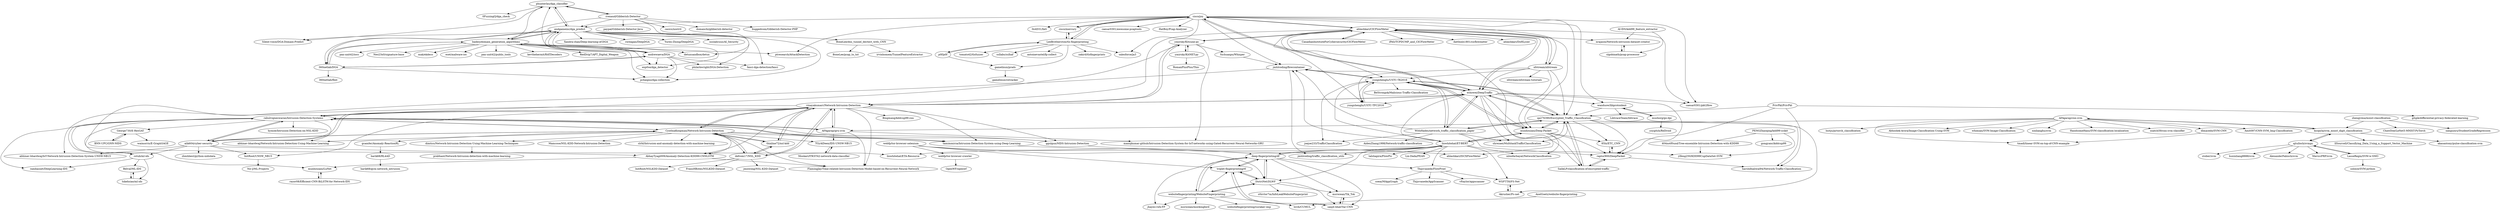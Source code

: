 digraph G {
"phunterlau/dga_classifier" -> "endgameinc/dga_predict"
"phunterlau/dga_classifier" -> "Silent-voice/DGA-Domain-Predict"
"phunterlau/dga_classifier" -> "0FuzzingQ/dga_check"
"phunterlau/dga_classifier" -> "rrenaud/Gibberish-Detector"
"baderj/domain_generation_algorithms" -> "endgameinc/dga_predict"
"baderj/domain_generation_algorithms" -> "andrewaeva/DGA"
"baderj/domain_generation_algorithms" -> "360netlab/DGA"
"baderj/domain_generation_algorithms" -> "pchaigno/dga-collection"
"baderj/domain_generation_algorithms" -> "phunterlau/dga_classifier"
"baderj/domain_generation_algorithms" -> "RedDrip7/APT_Digital_Weapon" ["e"=1]
"baderj/domain_generation_algorithms" -> "pan-unit42/iocs" ["e"=1]
"baderj/domain_generation_algorithms" -> "Neo23x0/signature-base" ["e"=1]
"baderj/domain_generation_algorithms" -> "exp0se/dga_detector"
"baderj/domain_generation_algorithms" -> "ptresearch/AttackDetection" ["e"=1]
"baderj/domain_generation_algorithms" -> "mak/ekdeco"
"baderj/domain_generation_algorithms" -> "eset/malware-ioc" ["e"=1]
"baderj/domain_generation_algorithms" -> "detuxsandbox/detux" ["e"=1]
"baderj/domain_generation_algorithms" -> "pan-unit42/public_tools" ["e"=1]
"baderj/domain_generation_algorithms" -> "kevthehermit/RATDecoders" ["e"=1]
"ymirsky/Kitsune-py" -> "ymirsky/KitNET-py"
"ymirsky/Kitsune-py" -> "fuchuanpu/Whisper"
"ymirsky/Kitsune-py" -> "vinayakumarr/Network-Intrusion-Detection"
"ymirsky/Kitsune-py" -> "ahlashkari/CICFlowMeter"
"ymirsky/Kitsune-py" -> "manojkumar-github/Intrusion-Detection-System-for-IoT-networks-using-Gated-Recurrent-Neural-Networks-GRU"
"ymirsky/Kitsune-py" -> "rahulvigneswaran/Intrusion-Detection-Systems"
"deep-fingerprinting/df" -> "triplet-fingerprinting/tf"
"deep-fingerprinting/df" -> "websitefingerprinting/WebsiteFingerprinting"
"deep-fingerprinting/df" -> "sanjit-bhat/Var-CNN"
"deep-fingerprinting/df" -> "DistriNet/DLWF"
"deep-fingerprinting/df" -> "jhayes14/k-FP"
"deep-fingerprinting/df" -> "msrocean/Tik_Tok"
"deep-fingerprinting/df" -> "linwhitehat/ET-BERT"
"deep-fingerprinting/df" -> "Thijsvanede/FlowPrint"
"echowei/DeepTraffic" -> "yungshenglu/USTC-TK2016"
"echowei/DeepTraffic" -> "qa276390/Encrypted_Traffic_Classification"
"echowei/DeepTraffic" -> "WithHades/network_traffic_classification_paper"
"echowei/DeepTraffic" -> "yungshenglu/USTC-TFC2016"
"echowei/DeepTraffic" -> "munhouiani/Deep-Packet"
"echowei/DeepTraffic" -> "jmhIcoding/flowcontainer"
"echowei/DeepTraffic" -> "ahlashkari/CICFlowMeter"
"echowei/DeepTraffic" -> "vinayakumarr/Network-Intrusion-Detection"
"echowei/DeepTraffic" -> "SalikLP/classification-of-encrypted-traffic"
"echowei/DeepTraffic" -> "shrezaei/MultitaskTrafficClassification"
"echowei/DeepTraffic" -> "cisco/joy"
"echowei/DeepTraffic" -> "caesar0301/pkt2flow"
"echowei/DeepTraffic" -> "linwhitehat/ET-BERT"
"echowei/DeepTraffic" -> "raptor900/DeepPacket"
"echowei/DeepTraffic" -> "wanduow/libprotoident"
"webfp/tor-browser-selenium" -> "webfp/tor-browser-crawler"
"webfp/tor-browser-selenium" -> "DistriNet/DLWF"
"webfp/tor-browser-selenium" -> "deep-fingerprinting/df"
"webfp/tor-browser-selenium" -> "triplet-fingerprinting/tf"
"cisco/joy" -> "cisco/mercury"
"cisco/joy" -> "echowei/DeepTraffic"
"cisco/joy" -> "ahlashkari/CICFlowMeter"
"cisco/joy" -> "qa276390/Encrypted_Traffic_Classification"
"cisco/joy" -> "LeeBrotherston/tls-fingerprinting"
"cisco/joy" -> "salesforce/ja3" ["e"=1]
"cisco/joy" -> "ptresearch/AttackDetection" ["e"=1]
"cisco/joy" -> "caesar0301/pkt2flow"
"cisco/joy" -> "endgameinc/dga_predict"
"cisco/joy" -> "0x4D31/fatt" ["e"=1]
"cisco/joy" -> "caesar0301/awesome-pcaptools" ["e"=1]
"cisco/joy" -> "wanduow/libprotoident"
"cisco/joy" -> "HatBoy/Pcap-Analyzer" ["e"=1]
"cisco/joy" -> "jmhIcoding/flowcontainer"
"cisco/joy" -> "nfstream/nfstream"
"zhengyima/mnist-classification" -> "ChawDoe/LeNet5-MNIST-PyTorch"
"zhengyima/mnist-classification" -> "ksopyla/svm_mnist_digit_classification"
"zhengyima/mnist-classification" -> "nanguoyu/StudentGradeRegression"
"cstub/ml-ids" -> "rahulvigneswaran/Intrusion-Detection-Systems"
"cstub/ml-ids" -> "rambasnet/DeepLearning-IDS"
"cstub/ml-ids" -> "lukehsiao/ml-ids"
"cstub/ml-ids" -> "Belval/ML-IDS"
"vinayakumarr/Network-Intrusion-Detection" -> "CynthiaKoopman/Network-Intrusion-Detection"
"vinayakumarr/Network-Intrusion-Detection" -> "rahulvigneswaran/Intrusion-Detection-Systems"
"vinayakumarr/Network-Intrusion-Detection" -> "alik604/cyber-security"
"vinayakumarr/Network-Intrusion-Detection" -> "thinline72/nsl-kdd"
"vinayakumarr/Network-Intrusion-Detection" -> "InitRoot/UNSW_NB15"
"vinayakumarr/Network-Intrusion-Detection" -> "defcom17/NSL_KDD"
"vinayakumarr/Network-Intrusion-Detection" -> "tamimmirza/Intrusion-Detection-System-using-Deep-Learning"
"vinayakumarr/Network-Intrusion-Detection" -> "FlamingJay/Time-related-Intrusion-Detection-Model-based-on-Recurrent-Neural-Network"
"vinayakumarr/Network-Intrusion-Detection" -> "ymirsky/Kitsune-py"
"vinayakumarr/Network-Intrusion-Detection" -> "AFAgarap/gru-svm"
"vinayakumarr/Network-Intrusion-Detection" -> "AbhayTyagi009/Anomaly-Detection-KDD99-CNNLSTM"
"vinayakumarr/Network-Intrusion-Detection" -> "abhinav-bhardwaj/IoT-Network-Intrusion-Detection-System-UNSW-NB15"
"vinayakumarr/Network-Intrusion-Detection" -> "Bingmang/kddcup99-cnn"
"vinayakumarr/Network-Intrusion-Detection" -> "echowei/DeepTraffic"
"vinayakumarr/Network-Intrusion-Detection" -> "ggulgun/NIDS-Intrusion-Detection"
"rrenaud/Gibberish-Detector" -> "phunterlau/dga_classifier"
"rrenaud/Gibberish-Detector" -> "casics/nostril"
"rrenaud/Gibberish-Detector" -> "domanchi/gibberish-detector"
"rrenaud/Gibberish-Detector" -> "endgameinc/dga_predict"
"rrenaud/Gibberish-Detector" -> "buggedcom/Gibberish-Detector-PHP"
"rrenaud/Gibberish-Detector" -> "baderj/domain_generation_algorithms"
"rrenaud/Gibberish-Detector" -> "paypal/Gibberish-Detector-Java"
"rrenaud/Gibberish-Detector" -> "detuxsandbox/detux" ["e"=1]
"AFAgarap/cnn-svm" -> "snatch59/cnn-svm-classifier"
"AFAgarap/cnn-svm" -> "dlmacedo/SVM-CNN"
"AFAgarap/cnn-svm" -> "AFAgarap/gru-svm"
"AFAgarap/cnn-svm" -> "ksopyla/svm_mnist_digit_classification"
"AFAgarap/cnn-svm" -> "Amit097/CNN-SVM_Img-Classification"
"AFAgarap/cnn-svm" -> "lxztju/pytorch_classification" ["e"=1]
"AFAgarap/cnn-svm" -> "tmadl/linear-SVM-on-top-of-CNN-example"
"AFAgarap/cnn-svm" -> "Abhishek-Arora/Image-Classification-Using-SVM" ["e"=1]
"AFAgarap/cnn-svm" -> "whimian/SVM-Image-Classification"
"AFAgarap/cnn-svm" -> "xinlianghu/svm"
"AFAgarap/cnn-svm" -> "HandsomeHans/SVM-classification-localization" ["e"=1]
"nfstream/nfstream" -> "ahlashkari/CICFlowMeter"
"nfstream/nfstream" -> "yungshenglu/USTC-TFC2016"
"nfstream/nfstream" -> "munhouiani/Deep-Packet"
"nfstream/nfstream" -> "yungshenglu/USTC-TK2016"
"nfstream/nfstream" -> "qa276390/Encrypted_Traffic_Classification"
"nfstream/nfstream" -> "echowei/DeepTraffic"
"nfstream/nfstream" -> "nfstream/nfstream-tutorials"
"ahlashkari/CICFlowMeter" -> "CanadianInstituteForCybersecurity/CICFlowMeter"
"ahlashkari/CICFlowMeter" -> "echowei/DeepTraffic"
"ahlashkari/CICFlowMeter" -> "nfstream/nfstream"
"ahlashkari/CICFlowMeter" -> "yungshenglu/USTC-TFC2016"
"ahlashkari/CICFlowMeter" -> "caesar0301/pkt2flow"
"ahlashkari/CICFlowMeter" -> "ahlashkari/ISCXFlowMeter"
"ahlashkari/CICFlowMeter" -> "ymirsky/Kitsune-py"
"ahlashkari/CICFlowMeter" -> "vinayakumarr/Network-Intrusion-Detection"
"ahlashkari/CICFlowMeter" -> "munhouiani/Deep-Packet"
"ahlashkari/CICFlowMeter" -> "iPAS/TCPDUMP_and_CICFlowMeter"
"ahlashkari/CICFlowMeter" -> "cisco/joy"
"ahlashkari/CICFlowMeter" -> "datthinh1801/cicflowmeter"
"ahlashkari/CICFlowMeter" -> "nrajasin/Network-intrusion-dataset-creator"
"ahlashkari/CICFlowMeter" -> "yungshenglu/USTC-TK2016"
"ahlashkari/CICFlowMeter" -> "ahlashkari/DoHLyzer"
"rahulvigneswaran/Intrusion-Detection-Systems" -> "vinayakumarr/Network-Intrusion-Detection"
"rahulvigneswaran/Intrusion-Detection-Systems" -> "cstub/ml-ids"
"rahulvigneswaran/Intrusion-Detection-Systems" -> "CynthiaKoopman/Network-Intrusion-Detection"
"rahulvigneswaran/Intrusion-Detection-Systems" -> "ggulgun/NIDS-Intrusion-Detection"
"rahulvigneswaran/Intrusion-Detection-Systems" -> "munhouiani/LuNet"
"rahulvigneswaran/Intrusion-Detection-Systems" -> "tamimmirza/Intrusion-Detection-System-using-Deep-Learning"
"rahulvigneswaran/Intrusion-Detection-Systems" -> "rambasnet/DeepLearning-IDS"
"rahulvigneswaran/Intrusion-Detection-Systems" -> "AFAgarap/gru-svm"
"rahulvigneswaran/Intrusion-Detection-Systems" -> "hymoe/Intrusion-Detection-on-NSL-KDD"
"rahulvigneswaran/Intrusion-Detection-Systems" -> "alik604/cyber-security"
"rahulvigneswaran/Intrusion-Detection-Systems" -> "abhinav-bhardwaj/Network-Intrusion-Detection-Using-Machine-Learning"
"rahulvigneswaran/Intrusion-Detection-Systems" -> "George730/E-ResGAT"
"cisco/mercury" -> "cisco/joy"
"cisco/mercury" -> "LeeBrotherston/tls-fingerprinting"
"andrewaeva/DGA" -> "endgameinc/dga_predict"
"andrewaeva/DGA" -> "baderj/domain_generation_algorithms"
"andrewaeva/DGA" -> "pchaigno/dga-collection"
"andrewaeva/DGA" -> "exp0se/dga_detector"
"andrewaeva/DGA" -> "360netlab/DGA"
"andrewaeva/DGA" -> "philarkwright/DGA-Detection"
"andrewaeva/DGA" -> "phunterlau/dga_classifier"
"andrewaeva/DGA" -> "fanci-dga-detection/fanci"
"LeeBrotherston/tls-fingerprinting" -> "salesforce/ja3" ["e"=1]
"LeeBrotherston/tls-fingerprinting" -> "zakird/tlsfingerprints"
"LeeBrotherston/tls-fingerprinting" -> "cisco/mercury"
"LeeBrotherston/tls-fingerprinting" -> "p0f/p0f"
"LeeBrotherston/tls-fingerprinting" -> "tomato42/tlsfuzzer" ["e"=1]
"LeeBrotherston/tls-fingerprinting" -> "ssllabs/sslhaf"
"LeeBrotherston/tls-fingerprinting" -> "cisco/joy"
"LeeBrotherston/tls-fingerprinting" -> "antoinevastel/fp-collect" ["e"=1]
"LeeBrotherston/tls-fingerprinting" -> "gamelinux/prads"
"360netlab/DGA" -> "baderj/domain_generation_algorithms"
"360netlab/DGA" -> "andrewaeva/DGA"
"360netlab/DGA" -> "360netlab/flint"
"360netlab/DGA" -> "pchaigno/dga-collection"
"360netlab/DGA" -> "endgameinc/dga_predict"
"mushorg/go-dpi" -> "wanduow/libprotoident"
"mushorg/go-dpi" -> "yzygitzh/ReDroid" ["e"=1]
"thinline72/nsl-kdd" -> "CynthiaKoopman/Network-Intrusion-Detection"
"thinline72/nsl-kdd" -> "defcom17/NSL_KDD"
"thinline72/nsl-kdd" -> "vinayakumarr/Network-Intrusion-Detection"
"defcom17/NSL_KDD" -> "jmnwong/NSL-KDD-Dataset"
"defcom17/NSL_KDD" -> "thinline72/nsl-kdd"
"defcom17/NSL_KDD" -> "vinayakumarr/Network-Intrusion-Detection"
"defcom17/NSL_KDD" -> "CynthiaKoopman/Network-Intrusion-Detection"
"defcom17/NSL_KDD" -> "InitRoot/NSLKDD-Dataset"
"defcom17/NSL_KDD" -> "FransHBotes/NSLKDD-Dataset"
"gamelinux/prads" -> "gamelinux/cxtracker"
"DistriNet/DLWF" -> "triplet-fingerprinting/tf"
"DistriNet/DLWF" -> "sanjit-bhat/Var-CNN"
"DistriNet/DLWF" -> "deep-fingerprinting/df"
"DistriNet/DLWF" -> "websitefingerprinting/WebsiteFingerprinting"
"DistriNet/DLWF" -> "msrocean/Tik_Tok"
"DistriNet/DLWF" -> "s0irrlor7m/InfoLeakWebsiteFingerprint"
"linwhitehat/ET-BERT" -> "linwhitehat/ETA-Resource"
"linwhitehat/ET-BERT" -> "munhouiani/Deep-Packet"
"linwhitehat/ET-BERT" -> "deep-fingerprinting/df"
"linwhitehat/ET-BERT" -> "niloofarbayat/NetworkClassification"
"linwhitehat/ET-BERT" -> "Thijsvanede/FlowPrint"
"linwhitehat/ET-BERT" -> "talshapira/FlowPic"
"linwhitehat/ET-BERT" -> "WSPTTH/FS-Net"
"linwhitehat/ET-BERT" -> "DistriNet/DLWF"
"linwhitehat/ET-BERT" -> "Lin-Dada/PEAN"
"linwhitehat/ET-BERT" -> "yungshenglu/USTC-TK2016"
"linwhitehat/ET-BERT" -> "jmhIcoding/flowcontainer"
"linwhitehat/ET-BERT" -> "qa276390/Encrypted_Traffic_Classification"
"linwhitehat/ET-BERT" -> "jmhIcoding/traffic_classification_utils"
"Thijsvanede/FlowPrint" -> "WSPTTH/FS-Net"
"Thijsvanede/FlowPrint" -> "Thijsvanede/AppScanner"
"Thijsvanede/FlowPrint" -> "vftaylor/appscanner"
"Thijsvanede/FlowPrint" -> "soeai/MAppGraph"
"WSPTTH/FS-Net" -> "Akrusher/Fs-net"
"munhouiani/Deep-Packet" -> "qa276390/Encrypted_Traffic_Classification"
"munhouiani/Deep-Packet" -> "raptor900/DeepPacket"
"munhouiani/Deep-Packet" -> "SalikLP/classification-of-encrypted-traffic"
"munhouiani/Deep-Packet" -> "linwhitehat/ET-BERT"
"munhouiani/Deep-Packet" -> "niloofarbayat/NetworkClassification"
"munhouiani/Deep-Packet" -> "yungshenglu/USTC-TK2016"
"munhouiani/Deep-Packet" -> "85lx/ETC_CNN"
"webfp/tor-browser-crawler" -> "OpenWF/openwf"
"razor08/Efficient-CNN-BiLSTM-for-Network-IDS" -> "munhouiani/LuNet"
"ksopyla/svm_mnist_digit_classification" -> "akasantony/pulse-classification-svm"
"ksopyla/svm_mnist_digit_classification" -> "ajtulloch/svmpy"
"ksopyla/svm_mnist_digit_classification" -> "llSourcell/Classifying_Data_Using_a_Support_Vector_Machine" ["e"=1]
"ksopyla/svm_mnist_digit_classification" -> "AFAgarap/cnn-svm"
"endgameinc/dga_predict" -> "phunterlau/dga_classifier"
"endgameinc/dga_predict" -> "baderj/domain_generation_algorithms"
"endgameinc/dga_predict" -> "andrewaeva/DGA"
"endgameinc/dga_predict" -> "Silent-voice/DGA-Domain-Predict"
"endgameinc/dga_predict" -> "exp0se/dga_detector"
"endgameinc/dga_predict" -> "BoneLee/dns_tunnel_dectect_with_CNN"
"endgameinc/dga_predict" -> "pchaigno/dga-collection"
"endgameinc/dga_predict" -> "Xandra-chan/Deep-learning-of-DGA"
"endgameinc/dga_predict" -> "360netlab/DGA"
"endgameinc/dga_predict" -> "roreagan/DeepDGA"
"endgameinc/dga_predict" -> "philarkwright/DGA-Detection"
"endgameinc/dga_predict" -> "Yuren-Zhong/DeepDGA"
"endgameinc/dga_predict" -> "nsslabcuus/AI_Security"
"endgameinc/dga_predict" -> "fanci-dga-detection/fanci"
"PENGZhaoqing/kdd99-scikit" -> "404notf0und/Tree-ensemble-Intrusion-Detection-with-KDD99"
"PENGZhaoqing/kdd99-scikit" -> "ylfeng250/KDD99CupDataSet-SVM"
"PENGZhaoqing/kdd99-scikit" -> "gongyanc/kddcup99"
"tamimmirza/Intrusion-Detection-System-using-Deep-Learning" -> "rahulvigneswaran/Intrusion-Detection-Systems"
"tamimmirza/Intrusion-Detection-System-using-Deep-Learning" -> "ahlashkari/ISCXFlowMeter"
"PrivPkt/PrivPkt" -> "harshdhaliwal94/Network-Traffic-Classification"
"PrivPkt/PrivPkt" -> "raptor900/DeepPacket"
"PrivPkt/PrivPkt" -> "qa276390/Encrypted_Traffic_Classification"
"PrivPkt/PrivPkt" -> "gitgik/differential-privacy-federated-learning" ["e"=1]
"fuchuanpu/Whisper" -> "jmhIcoding/flowcontainer"
"wanduow/libprotoident" -> "mushorg/go-dpi"
"wanduow/libprotoident" -> "LibtraceTeam/libtrace"
"wanduow/libprotoident" -> "qa276390/Encrypted_Traffic_Classification"
"WithHades/network_traffic_classification_paper" -> "qa276390/Encrypted_Traffic_Classification"
"WithHades/network_traffic_classification_paper" -> "yungshenglu/USTC-TK2016"
"WithHades/network_traffic_classification_paper" -> "echowei/DeepTraffic"
"WithHades/network_traffic_classification_paper" -> "shrezaei/MultitaskTrafficClassification"
"WithHades/network_traffic_classification_paper" -> "joejoe233/TrafficClassification"
"WithHades/network_traffic_classification_paper" -> "AidenZhang1998/Network-traffic-classification"
"WithHades/network_traffic_classification_paper" -> "raptor900/DeepPacket"
"WithHades/network_traffic_classification_paper" -> "jmhIcoding/flowcontainer"
"ajtulloch/svmpy" -> "stober/svm"
"ajtulloch/svmpy" -> "LasseRegin/SVM-w-SMO"
"ajtulloch/svmpy" -> "huxinliang8888/svm"
"ajtulloch/svmpy" -> "AlexanderFabisch/svm"
"ajtulloch/svmpy" -> "ksopyla/svm_mnist_digit_classification"
"ajtulloch/svmpy" -> "MaviccPRP/svm"
"AbhayTyagi009/Anomaly-Detection-KDD99-CNNLSTM" -> "munhouiani/LuNet"
"AbhayTyagi009/Anomaly-Detection-KDD99-CNNLSTM" -> "FlamingJay/Time-related-Intrusion-Detection-Model-based-on-Recurrent-Neural-Network"
"InitRoot/UNSW_NB15" -> "Nir-J/ML-Projects"
"ggulgun/NIDS-Intrusion-Detection" -> "ylfeng250/KDD99CupDataSet-SVM"
"qa276390/Encrypted_Traffic_Classification" -> "SalikLP/classification-of-encrypted-traffic"
"qa276390/Encrypted_Traffic_Classification" -> "munhouiani/Deep-Packet"
"qa276390/Encrypted_Traffic_Classification" -> "raptor900/DeepPacket"
"qa276390/Encrypted_Traffic_Classification" -> "85lx/ETC_CNN"
"qa276390/Encrypted_Traffic_Classification" -> "WithHades/network_traffic_classification_paper"
"qa276390/Encrypted_Traffic_Classification" -> "harshdhaliwal94/Network-Traffic-Classification"
"qa276390/Encrypted_Traffic_Classification" -> "shrezaei/MultitaskTrafficClassification"
"qa276390/Encrypted_Traffic_Classification" -> "echowei/DeepTraffic"
"qa276390/Encrypted_Traffic_Classification" -> "yungshenglu/USTC-TK2016"
"qa276390/Encrypted_Traffic_Classification" -> "Akrusher/Fs-net"
"gcamfer/Anomaly-ReactionRL" -> "harik68/RL4AD"
"CynthiaKoopman/Network-Intrusion-Detection" -> "vinayakumarr/Network-Intrusion-Detection"
"CynthiaKoopman/Network-Intrusion-Detection" -> "rahulvigneswaran/Intrusion-Detection-Systems"
"CynthiaKoopman/Network-Intrusion-Detection" -> "thinline72/nsl-kdd"
"CynthiaKoopman/Network-Intrusion-Detection" -> "dimtics/Network-Intrusion-Detection-Using-Machine-Learning-Techniques"
"CynthiaKoopman/Network-Intrusion-Detection" -> "ggulgun/NIDS-Intrusion-Detection"
"CynthiaKoopman/Network-Intrusion-Detection" -> "Mamcose/NSL-KDD-Network-Intrusion-Detection"
"CynthiaKoopman/Network-Intrusion-Detection" -> "alik604/cyber-security"
"CynthiaKoopman/Network-Intrusion-Detection" -> "defcom17/NSL_KDD"
"CynthiaKoopman/Network-Intrusion-Detection" -> "slrbl/Intrusion-and-anomaly-detection-with-machine-learning"
"CynthiaKoopman/Network-Intrusion-Detection" -> "FlamingJay/Time-related-Intrusion-Detection-Model-based-on-Recurrent-Neural-Network"
"CynthiaKoopman/Network-Intrusion-Detection" -> "abhinav-bhardwaj/Network-Intrusion-Detection-Using-Machine-Learning"
"CynthiaKoopman/Network-Intrusion-Detection" -> "gcamfer/Anomaly-ReactionRL"
"CynthiaKoopman/Network-Intrusion-Detection" -> "tamimmirza/Intrusion-Detection-System-using-Deep-Learning"
"CynthiaKoopman/Network-Intrusion-Detection" -> "TGyAlDeen/IDS-UNSW-NB15"
"CynthiaKoopman/Network-Intrusion-Detection" -> "AbhayTyagi009/Anomaly-Detection-KDD99-CNNLSTM"
"yungshenglu/USTC-TK2016" -> "yungshenglu/USTC-TFC2016"
"yungshenglu/USTC-TK2016" -> "echowei/DeepTraffic"
"yungshenglu/USTC-TK2016" -> "WithHades/network_traffic_classification_paper"
"yungshenglu/USTC-TK2016" -> "munhouiani/Deep-Packet"
"yungshenglu/USTC-TK2016" -> "qa276390/Encrypted_Traffic_Classification"
"yungshenglu/USTC-TK2016" -> "jmhIcoding/flowcontainer"
"yungshenglu/USTC-TK2016" -> "BeStrongok/Malicious-Traffic-Classification"
"yungshenglu/USTC-TK2016" -> "joejoe233/TrafficClassification"
"yungshenglu/USTC-TFC2016" -> "yungshenglu/USTC-TK2016"
"BoneLee/dns_tunnel_dectect_with_CNN" -> "irvinhomem/TunnelFeatureExtractor"
"BoneLee/dns_tunnel_dectect_with_CNN" -> "BoneLee/pcap_to_txt"
"dlmacedo/SVM-CNN" -> "tmadl/linear-SVM-on-top-of-CNN-example"
"p0f/p0f" -> "LeeBrotherston/tls-fingerprinting"
"p0f/p0f" -> "gamelinux/prads"
"harik68/RL4AD" -> "harik68/gym-network_intrusion"
"BNN-UPC/GNN-NIDS" -> "George730/E-ResGAT"
"George730/E-ResGAT" -> "BNN-UPC/GNN-NIDS"
"George730/E-ResGAT" -> "waimorris/E-GraphSAGE"
"Moskari/ITKST42-network-data-classifier" -> "TGyAlDeen/IDS-UNSW-NB15"
"TGyAlDeen/IDS-UNSW-NB15" -> "Moskari/ITKST42-network-data-classifier"
"dimtics/Network-Intrusion-Detection-Using-Machine-Learning-Techniques" -> "prabhant/Network-Intrusion-detection-with-machine-learning"
"ymirsky/KitNET-py" -> "ymirsky/Kitsune-py"
"ymirsky/KitNET-py" -> "RomanPlusPlus/Thio"
"LasseRegin/SVM-w-SMO" -> "soloice/SVM-python"
"LasseRegin/SVM-w-SMO" -> "ajtulloch/svmpy"
"websitefingerprinting/WebsiteFingerprinting" -> "deep-fingerprinting/df"
"websitefingerprinting/WebsiteFingerprinting" -> "lsvih/CUMUL"
"websitefingerprinting/WebsiteFingerprinting" -> "triplet-fingerprinting/tf"
"websitefingerprinting/WebsiteFingerprinting" -> "msrocean/mockingbird"
"websitefingerprinting/WebsiteFingerprinting" -> "websitefingerprinting/surakav-imp"
"websitefingerprinting/WebsiteFingerprinting" -> "jhayes14/k-FP"
"websitefingerprinting/WebsiteFingerprinting" -> "DistriNet/DLWF"
"85lx/ETC_CNN" -> "raptor900/DeepPacket"
"AI-IDS/kdd99_feature_extractor" -> "nrajasin/Network-intrusion-dataset-creator"
"AI-IDS/kdd99_feature_extractor" -> "slgobinath/pcap-processor"
"nrajasin/Network-intrusion-dataset-creator" -> "slgobinath/pcap-processor"
"AFAgarap/gru-svm" -> "rahulvigneswaran/Intrusion-Detection-Systems"
"AFAgarap/gru-svm" -> "vinayakumarr/Network-Intrusion-Detection"
"AFAgarap/gru-svm" -> "manojkumar-github/Intrusion-Detection-System-for-IoT-networks-using-Gated-Recurrent-Neural-Networks-GRU"
"AFAgarap/gru-svm" -> "FlamingJay/Time-related-Intrusion-Detection-Model-based-on-Recurrent-Neural-Network"
"AFAgarap/gru-svm" -> "TGyAlDeen/IDS-UNSW-NB15"
"raptor900/DeepPacket" -> "85lx/ETC_CNN"
"raptor900/DeepPacket" -> "harshdhaliwal94/Network-Traffic-Classification"
"raptor900/DeepPacket" -> "SalikLP/classification-of-encrypted-traffic"
"SalikLP/classification-of-encrypted-traffic" -> "raptor900/DeepPacket"
"SalikLP/classification-of-encrypted-traffic" -> "qa276390/Encrypted_Traffic_Classification"
"alik604/cyber-security" -> "abhinav-bhardwaj/IoT-Network-Intrusion-Detection-System-UNSW-NB15"
"alik604/cyber-security" -> "vinayakumarr/Network-Intrusion-Detection"
"alik604/cyber-security" -> "cstub/ml-ids"
"alik604/cyber-security" -> "InitRoot/UNSW_NB15"
"alik604/cyber-security" -> "CynthiaKoopman/Network-Intrusion-Detection"
"alik604/cyber-security" -> "zhmhbest/python-nidsdata"
"alik604/cyber-security" -> "AbhayTyagi009/Anomaly-Detection-KDD99-CNNLSTM"
"alik604/cyber-security" -> "rahulvigneswaran/Intrusion-Detection-Systems"
"404notf0und/Tree-ensemble-Intrusion-Detection-with-KDD99" -> "ylfeng250/KDD99CupDataSet-SVM"
"Akrusher/Fs-net" -> "WSPTTH/FS-Net"
"slgobinath/pcap-processor" -> "nrajasin/Network-intrusion-dataset-creator"
"munhouiani/LuNet" -> "razor08/Efficient-CNN-BiLSTM-for-Network-IDS"
"CanadianInstituteForCybersecurity/CICFlowMeter" -> "ahlashkari/CICFlowMeter"
"triplet-fingerprinting/tf" -> "sanjit-bhat/Var-CNN"
"triplet-fingerprinting/tf" -> "DistriNet/DLWF"
"triplet-fingerprinting/tf" -> "deep-fingerprinting/df"
"jmhIcoding/flowcontainer" -> "linwhitehat/ETA-Resource"
"jmhIcoding/flowcontainer" -> "jmhIcoding/traffic_classification_utils"
"jmhIcoding/flowcontainer" -> "yungshenglu/USTC-TK2016"
"msrocean/Tik_Tok" -> "sanjit-bhat/Var-CNN"
"sanjit-bhat/Var-CNN" -> "msrocean/Tik_Tok"
"sanjit-bhat/Var-CNN" -> "triplet-fingerprinting/tf"
"lukehsiao/ml-ids" -> "Belval/ML-IDS"
"Belval/ML-IDS" -> "lukehsiao/ml-ids"
"AxelGoetz/website-fingerprinting" -> "lsvih/CUMUL"
"phunterlau/dga_classifier" ["l"="-11.693,-46.911"]
"endgameinc/dga_predict" ["l"="-11.65,-46.898"]
"Silent-voice/DGA-Domain-Predict" ["l"="-11.688,-46.89"]
"0FuzzingQ/dga_check" ["l"="-11.7,-46.93"]
"rrenaud/Gibberish-Detector" ["l"="-11.721,-46.923"]
"baderj/domain_generation_algorithms" ["l"="-11.674,-46.925"]
"andrewaeva/DGA" ["l"="-11.66,-46.911"]
"360netlab/DGA" ["l"="-11.68,-46.901"]
"pchaigno/dga-collection" ["l"="-11.676,-46.912"]
"RedDrip7/APT_Digital_Weapon" ["l"="-13.248,-46.062"]
"pan-unit42/iocs" ["l"="-13.224,-46.064"]
"Neo23x0/signature-base" ["l"="-13.25,-46.094"]
"exp0se/dga_detector" ["l"="-11.648,-46.924"]
"ptresearch/AttackDetection" ["l"="-13.296,-45.942"]
"mak/ekdeco" ["l"="-11.674,-46.953"]
"eset/malware-ioc" ["l"="-13.256,-46.08"]
"detuxsandbox/detux" ["l"="-13.503,-45.967"]
"pan-unit42/public_tools" ["l"="-13.289,-46.068"]
"kevthehermit/RATDecoders" ["l"="-13.426,-46.075"]
"ymirsky/Kitsune-py" ["l"="-11.438,-46.735"]
"ymirsky/KitNET-py" ["l"="-11.468,-46.717"]
"fuchuanpu/Whisper" ["l"="-11.479,-46.759"]
"vinayakumarr/Network-Intrusion-Detection" ["l"="-11.395,-46.729"]
"ahlashkari/CICFlowMeter" ["l"="-11.447,-46.778"]
"manojkumar-github/Intrusion-Detection-System-for-IoT-networks-using-Gated-Recurrent-Neural-Networks-GRU" ["l"="-11.434,-46.707"]
"rahulvigneswaran/Intrusion-Detection-Systems" ["l"="-11.376,-46.701"]
"deep-fingerprinting/df" ["l"="-11.527,-46.872"]
"triplet-fingerprinting/tf" ["l"="-11.519,-46.89"]
"websitefingerprinting/WebsiteFingerprinting" ["l"="-11.537,-46.895"]
"sanjit-bhat/Var-CNN" ["l"="-11.534,-46.884"]
"DistriNet/DLWF" ["l"="-11.515,-46.879"]
"jhayes14/k-FP" ["l"="-11.553,-46.885"]
"msrocean/Tik_Tok" ["l"="-11.545,-46.876"]
"linwhitehat/ET-BERT" ["l"="-11.511,-46.832"]
"Thijsvanede/FlowPrint" ["l"="-11.549,-46.85"]
"echowei/DeepTraffic" ["l"="-11.464,-46.791"]
"yungshenglu/USTC-TK2016" ["l"="-11.476,-46.8"]
"qa276390/Encrypted_Traffic_Classification" ["l"="-11.478,-46.81"]
"WithHades/network_traffic_classification_paper" ["l"="-11.49,-46.793"]
"yungshenglu/USTC-TFC2016" ["l"="-11.446,-46.793"]
"munhouiani/Deep-Packet" ["l"="-11.49,-46.812"]
"jmhIcoding/flowcontainer" ["l"="-11.5,-46.804"]
"SalikLP/classification-of-encrypted-traffic" ["l"="-11.463,-46.808"]
"shrezaei/MultitaskTrafficClassification" ["l"="-11.484,-46.783"]
"cisco/joy" ["l"="-11.468,-46.832"]
"caesar0301/pkt2flow" ["l"="-11.423,-46.804"]
"raptor900/DeepPacket" ["l"="-11.468,-46.816"]
"wanduow/libprotoident" ["l"="-11.511,-46.782"]
"webfp/tor-browser-selenium" ["l"="-11.506,-46.907"]
"webfp/tor-browser-crawler" ["l"="-11.494,-46.932"]
"cisco/mercury" ["l"="-11.442,-46.857"]
"LeeBrotherston/tls-fingerprinting" ["l"="-11.417,-46.869"]
"salesforce/ja3" ["l"="-13.145,-46.115"]
"0x4D31/fatt" ["l"="-13.2,-46.179"]
"caesar0301/awesome-pcaptools" ["l"="-7.964,-43.32"]
"HatBoy/Pcap-Analyzer" ["l"="-10.696,-45.308"]
"nfstream/nfstream" ["l"="-11.446,-46.806"]
"zhengyima/mnist-classification" ["l"="-11.396,-46.524"]
"ChawDoe/LeNet5-MNIST-PyTorch" ["l"="-11.384,-46.501"]
"ksopyla/svm_mnist_digit_classification" ["l"="-11.434,-46.556"]
"nanguoyu/StudentGradeRegression" ["l"="-11.368,-46.52"]
"cstub/ml-ids" ["l"="-11.347,-46.686"]
"rambasnet/DeepLearning-IDS" ["l"="-11.361,-46.674"]
"lukehsiao/ml-ids" ["l"="-11.317,-46.682"]
"Belval/ML-IDS" ["l"="-11.321,-46.672"]
"CynthiaKoopman/Network-Intrusion-Detection" ["l"="-11.351,-46.714"]
"alik604/cyber-security" ["l"="-11.372,-46.713"]
"thinline72/nsl-kdd" ["l"="-11.359,-46.728"]
"InitRoot/UNSW_NB15" ["l"="-11.412,-46.707"]
"defcom17/NSL_KDD" ["l"="-11.343,-46.735"]
"tamimmirza/Intrusion-Detection-System-using-Deep-Learning" ["l"="-11.396,-46.716"]
"FlamingJay/Time-related-Intrusion-Detection-Model-based-on-Recurrent-Neural-Network" ["l"="-11.389,-46.707"]
"AFAgarap/gru-svm" ["l"="-11.405,-46.688"]
"AbhayTyagi009/Anomaly-Detection-KDD99-CNNLSTM" ["l"="-11.373,-46.724"]
"abhinav-bhardwaj/IoT-Network-Intrusion-Detection-System-UNSW-NB15" ["l"="-11.377,-46.738"]
"Bingmang/kddcup99-cnn" ["l"="-11.387,-46.753"]
"ggulgun/NIDS-Intrusion-Detection" ["l"="-11.367,-46.69"]
"casics/nostril" ["l"="-11.759,-46.944"]
"domanchi/gibberish-detector" ["l"="-11.729,-46.944"]
"buggedcom/Gibberish-Detector-PHP" ["l"="-11.755,-46.914"]
"paypal/Gibberish-Detector-Java" ["l"="-11.749,-46.928"]
"AFAgarap/cnn-svm" ["l"="-11.427,-46.599"]
"snatch59/cnn-svm-classifier" ["l"="-11.451,-46.61"]
"dlmacedo/SVM-CNN" ["l"="-11.46,-46.592"]
"Amit097/CNN-SVM_Img-Classification" ["l"="-11.415,-46.611"]
"lxztju/pytorch_classification" ["l"="34.393,35.494"]
"tmadl/linear-SVM-on-top-of-CNN-example" ["l"="-11.446,-46.585"]
"Abhishek-Arora/Image-Classification-Using-SVM" ["l"="35.316,34.024"]
"whimian/SVM-Image-Classification" ["l"="-11.417,-46.581"]
"xinlianghu/svm" ["l"="-11.393,-46.592"]
"HandsomeHans/SVM-classification-localization" ["l"="30.88,36.353"]
"nfstream/nfstream-tutorials" ["l"="-11.423,-46.817"]
"CanadianInstituteForCybersecurity/CICFlowMeter" ["l"="-11.422,-46.77"]
"ahlashkari/ISCXFlowMeter" ["l"="-11.42,-46.749"]
"iPAS/TCPDUMP_and_CICFlowMeter" ["l"="-11.458,-46.757"]
"datthinh1801/cicflowmeter" ["l"="-11.442,-46.761"]
"nrajasin/Network-intrusion-dataset-creator" ["l"="-11.535,-46.773"]
"ahlashkari/DoHLyzer" ["l"="-11.409,-46.782"]
"munhouiani/LuNet" ["l"="-11.359,-46.739"]
"hymoe/Intrusion-Detection-on-NSL-KDD" ["l"="-11.38,-46.674"]
"abhinav-bhardwaj/Network-Intrusion-Detection-Using-Machine-Learning" ["l"="-11.336,-46.7"]
"George730/E-ResGAT" ["l"="-11.339,-46.667"]
"philarkwright/DGA-Detection" ["l"="-11.665,-46.888"]
"fanci-dga-detection/fanci" ["l"="-11.637,-46.912"]
"zakird/tlsfingerprints" ["l"="-11.427,-46.891"]
"p0f/p0f" ["l"="-11.396,-46.892"]
"tomato42/tlsfuzzer" ["l"="-5.82,-42.466"]
"ssllabs/sslhaf" ["l"="-11.377,-46.869"]
"antoinevastel/fp-collect" ["l"="22.154,-28.53"]
"gamelinux/prads" ["l"="-11.371,-46.9"]
"360netlab/flint" ["l"="-11.717,-46.888"]
"mushorg/go-dpi" ["l"="-11.523,-46.76"]
"yzygitzh/ReDroid" ["l"="-17.174,-32.169"]
"jmnwong/NSL-KDD-Dataset" ["l"="-11.309,-46.749"]
"InitRoot/NSLKDD-Dataset" ["l"="-11.325,-46.751"]
"FransHBotes/NSLKDD-Dataset" ["l"="-11.317,-46.738"]
"gamelinux/cxtracker" ["l"="-11.349,-46.914"]
"s0irrlor7m/InfoLeakWebsiteFingerprint" ["l"="-11.494,-46.885"]
"linwhitehat/ETA-Resource" ["l"="-11.523,-46.811"]
"niloofarbayat/NetworkClassification" ["l"="-11.515,-46.819"]
"talshapira/FlowPic" ["l"="-11.51,-46.852"]
"WSPTTH/FS-Net" ["l"="-11.525,-46.844"]
"Lin-Dada/PEAN" ["l"="-11.539,-46.832"]
"jmhIcoding/traffic_classification_utils" ["l"="-11.531,-46.817"]
"Thijsvanede/AppScanner" ["l"="-11.571,-46.859"]
"vftaylor/appscanner" ["l"="-11.577,-46.849"]
"soeai/MAppGraph" ["l"="-11.571,-46.839"]
"Akrusher/Fs-net" ["l"="-11.502,-46.839"]
"85lx/ETC_CNN" ["l"="-11.488,-46.824"]
"OpenWF/openwf" ["l"="-11.488,-46.947"]
"razor08/Efficient-CNN-BiLSTM-for-Network-IDS" ["l"="-11.347,-46.756"]
"akasantony/pulse-classification-svm" ["l"="-11.411,-46.548"]
"ajtulloch/svmpy" ["l"="-11.462,-46.529"]
"llSourcell/Classifying_Data_Using_a_Support_Vector_Machine" ["l"="24.542,29.215"]
"BoneLee/dns_tunnel_dectect_with_CNN" ["l"="-11.677,-46.869"]
"Xandra-chan/Deep-learning-of-DGA" ["l"="-11.648,-46.877"]
"roreagan/DeepDGA" ["l"="-11.626,-46.892"]
"Yuren-Zhong/DeepDGA" ["l"="-11.637,-46.885"]
"nsslabcuus/AI_Security" ["l"="-11.618,-46.909"]
"PENGZhaoqing/kdd99-scikit" ["l"="-11.328,-46.628"]
"404notf0und/Tree-ensemble-Intrusion-Detection-with-KDD99" ["l"="-11.345,-46.634"]
"ylfeng250/KDD99CupDataSet-SVM" ["l"="-11.349,-46.65"]
"gongyanc/kddcup99" ["l"="-11.312,-46.615"]
"PrivPkt/PrivPkt" ["l"="-11.44,-46.828"]
"harshdhaliwal94/Network-Traffic-Classification" ["l"="-11.452,-46.821"]
"gitgik/differential-privacy-federated-learning" ["l"="20.946,27.179"]
"LibtraceTeam/libtrace" ["l"="-11.549,-46.758"]
"joejoe233/TrafficClassification" ["l"="-11.508,-46.795"]
"AidenZhang1998/Network-traffic-classification" ["l"="-11.499,-46.771"]
"stober/svm" ["l"="-11.486,-46.54"]
"LasseRegin/SVM-w-SMO" ["l"="-11.464,-46.507"]
"huxinliang8888/svm" ["l"="-11.495,-46.513"]
"AlexanderFabisch/svm" ["l"="-11.486,-46.526"]
"MaviccPRP/svm" ["l"="-11.443,-46.515"]
"Nir-J/ML-Projects" ["l"="-11.435,-46.692"]
"gcamfer/Anomaly-ReactionRL" ["l"="-11.284,-46.707"]
"harik68/RL4AD" ["l"="-11.249,-46.703"]
"dimtics/Network-Intrusion-Detection-Using-Machine-Learning-Techniques" ["l"="-11.298,-46.726"]
"Mamcose/NSL-KDD-Network-Intrusion-Detection" ["l"="-11.32,-46.716"]
"slrbl/Intrusion-and-anomaly-detection-with-machine-learning" ["l"="-11.308,-46.7"]
"TGyAlDeen/IDS-UNSW-NB15" ["l"="-11.387,-46.683"]
"BeStrongok/Malicious-Traffic-Classification" ["l"="-11.434,-46.793"]
"irvinhomem/TunnelFeatureExtractor" ["l"="-11.696,-46.86"]
"BoneLee/pcap_to_txt" ["l"="-11.682,-46.853"]
"harik68/gym-network_intrusion" ["l"="-11.226,-46.701"]
"BNN-UPC/GNN-NIDS" ["l"="-11.329,-46.654"]
"waimorris/E-GraphSAGE" ["l"="-11.31,-46.655"]
"Moskari/ITKST42-network-data-classifier" ["l"="-11.397,-46.668"]
"prabhant/Network-Intrusion-detection-with-machine-learning" ["l"="-11.272,-46.732"]
"RomanPlusPlus/Thio" ["l"="-11.49,-46.703"]
"soloice/SVM-python" ["l"="-11.47,-46.487"]
"lsvih/CUMUL" ["l"="-11.542,-46.921"]
"msrocean/mockingbird" ["l"="-11.557,-46.907"]
"websitefingerprinting/surakav-imp" ["l"="-11.541,-46.909"]
"AI-IDS/kdd99_feature_extractor" ["l"="-11.578,-46.767"]
"slgobinath/pcap-processor" ["l"="-11.559,-46.774"]
"zhmhbest/python-nidsdata" ["l"="-11.352,-46.699"]
"AxelGoetz/website-fingerprinting" ["l"="-11.546,-46.938"]
}